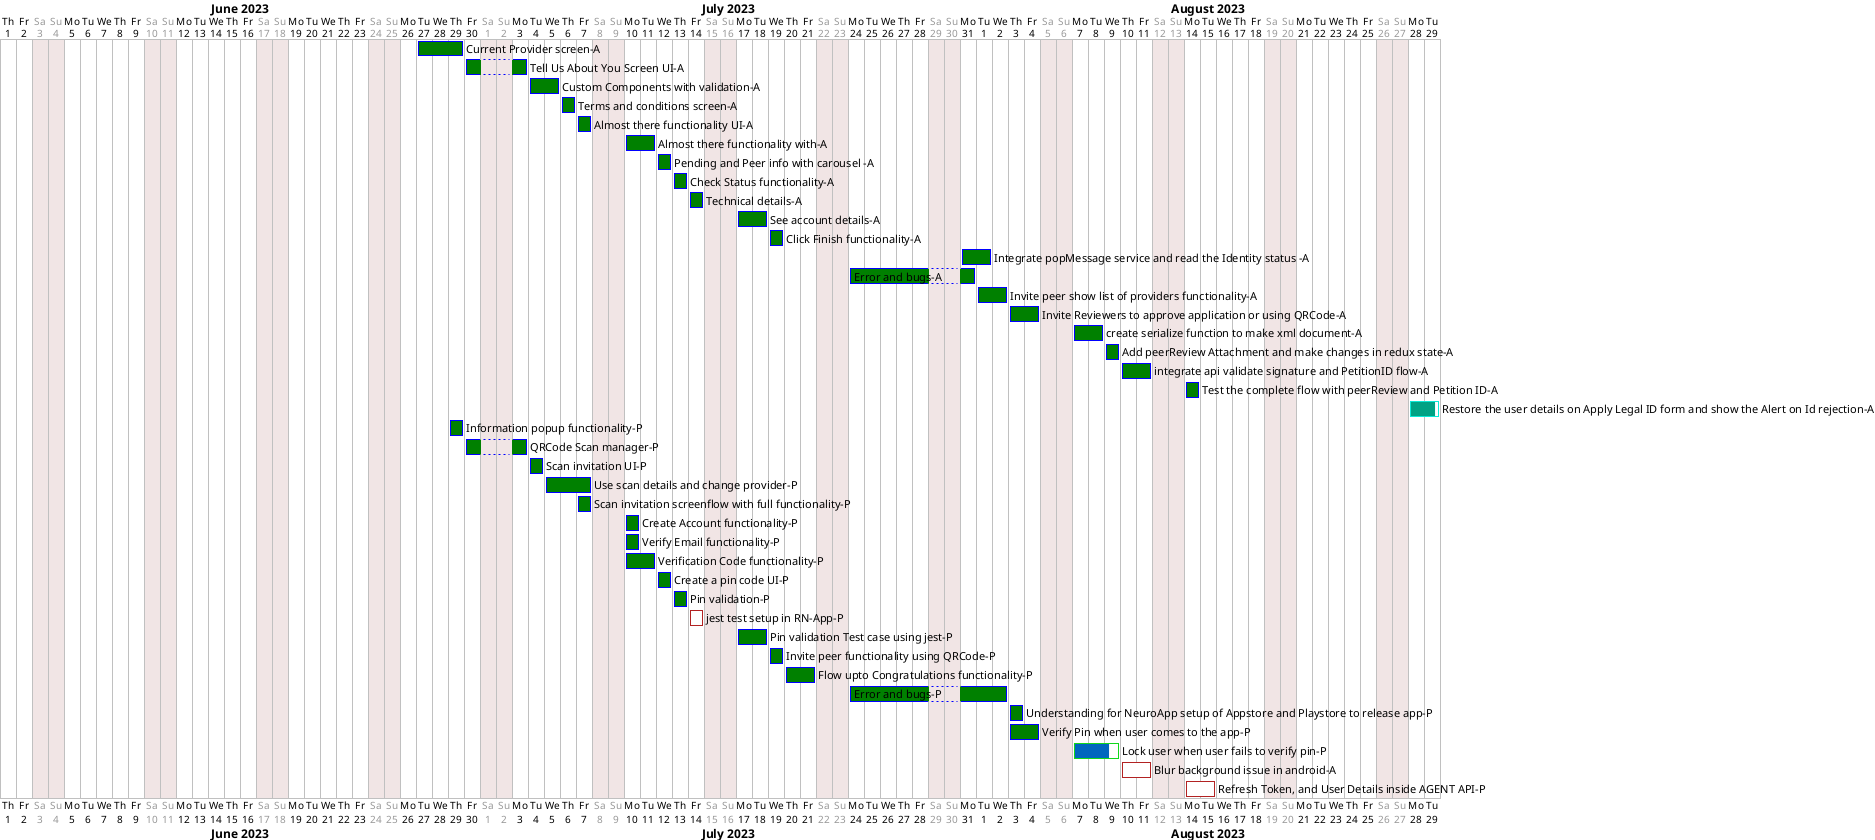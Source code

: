 @startgantt

saturday are closed
sunday are closed


<style>

ganttDiagram {
  task {
    BackGroundColor Green
    LineColor Blue
    unstarted {
      BackGroundColor Fuchsia 
      LineColor FireBrick
    }
  }
}

</style>

Project starts 2023-06-01
[Current Provider screen-A] starts 2023-06-27 and ends 2023-06-29
[Tell Us About You Screen UI-A] starts 2023-06-30 and ends 2023-07-03
[Custom Components with validation-A] starts 2023-07-04 and ends 2023-07-05
[Terms and conditions screen-A] starts 2023-07-06 and ends 2023-07-06
[Almost there functionality UI-A] starts 2023-07-07 and ends 2023-07-07
[Almost there functionality with-A] starts 2023-07-10 and ends 2023-07-11
[Pending and Peer info with carousel -A] starts 2023-07-12 and ends 2023-07-12
[Check Status functionality-A] starts 2023-07-13 and ends 2023-07-13
[Technical details-A] starts 2023-07-14 and ends 2023-07-14
[See account details-A] starts 2023-07-17 and ends 2023-07-18
[Click Finish functionality-A] starts 2023-07-19 and ends 2023-07-19
[Integrate popMessage service and read the Identity status -A] starts 2023-07-31 and ends 2023-08-01
[Error and bugs-A] starts 2023-07-24 and ends 2023-07-31
[Invite peer show list of providers functionality-A] starts 2023-08-01 and ends 2023-08-02
[Invite Reviewers to approve application or using QRCode-A] starts 2023-08-03 and ends 2023-08-04
[create serialize function to make xml document-A] starts 2023-08-07 and ends 2023-08-08
[Add peerReview Attachment and make changes in redux state-A] starts 2023-08-09 and ends 2023-08-09
[integrate api validate signature and PetitionID flow-A] starts 2023-08-10 and ends 2023-08-11
[Test the complete flow with peerReview and Petition ID-A] starts 2023-08-12 and ends 2023-08-14
[Restore the user details on Apply Legal ID form and show the Alert on Id rejection-A] starts 2023-08-28 and ends 2023-08-29

[Current Provider screen-A] is 100% complete
[Tell Us About You Screen UI-A] is 100% complete
[Custom Components with validation-A] is 100% complete
[Terms and conditions screen-A] is 100% complete
[Almost there functionality UI-A] is 100% complete
[Almost there functionality with-A] is 100% complete
[Pending and Peer info with carousel -A] is 100% complete
[Check Status functionality-A] is 100% complete
[Technical details-A] is 100% complete
[See account details-A] is 100% complete
[Click Finish functionality-A] is 100% complete
[Integrate popMessage service and read the Identity status -A] is 100% complete
[Error and bugs-A] is 100% complete
[Invite peer show list of providers functionality-A] is 100% complete
[Invite Reviewers to approve application or using QRCode-A] is 100% complete
[create serialize function to make xml document-A] is 100% complete
[Add peerReview Attachment and make changes in redux state-A] is 100% complete
[Restore the user details on Apply Legal ID form and show the Alert on Id rejection-A] is 90% complete

[Information popup functionality-P] starts 2023-06-29 and ends 2023-06-29
[QRCode Scan manager-P] starts 2023-06-30 and ends 2023-07-03
[Scan invitation UI-P] starts 2023-07-04 and ends 2023-07-04
[Use scan details and change provider-P] starts 2023-07-05 and ends 2023-07-07
[Scan invitation screenflow with full functionality-P] starts 2023-07-07 and ends 2023-07-07
[Create Account functionality-P] starts 2023-07-10 and ends 2023-07-10
[Verify Email functionality-P] starts 2023-07-10 and ends 2023-07-10
[Verification Code functionality-P] starts 2023-07-10 and ends 2023-07-11
[Create a pin code UI-P] starts 2023-07-12 and ends 2023-07-12
[Pin validation-P] starts 2023-07-13 and ends 2023-07-13
[jest test setup in RN-App-P] starts 2023-07-14 and ends 2023-07-14
[Pin validation Test case using jest-P] starts 2023-07-17 and ends 2023-07-18
[Invite peer functionality using QRCode-P] starts 2023-07-19 and ends 2023-07-19
[Flow upto Congratulations functionality-P] starts 2023-07-20 and ends 2023-07-21
[Error and bugs-P] starts 2023-07-24 and ends 2023-08-02
[Understanding for NeuroApp setup of Appstore and Playstore to release app-P] starts 2023-08-03 and ends 2023-08-03
[Verify Pin when user comes to the app-P] starts 2023-08-03 and ends 2023-08-04
[Lock user when user fails to verify pin-P] starts 2023-08-05 and ends 2023-08-09
[Blur background issue in android-A] starts 2023-08-10 and ends 2023-08-11
[Refresh Token, and User Details inside AGENT API-P] starts 2023-08-14 and ends 2023-08-15


[Information popup functionality-P] is 100% complete
[QRCode Scan manager-P] is 100% complete
[Scan invitation UI-P] is 100% complete
[Use scan details and change provider-P] is 100% complete
[Scan invitation screenflow with full functionality-P] is 100% complete
[Create Account functionality-P] is 100% complete
[Verify Email functionality-P] is 100% complete
[Verification Code functionality-P] is 100% complete
[Create a pin code UI-P] is 100% complete
[Pin validation-P] is 100% complete
[jest test setup in RN-App-P] is 1% complete
[Pin validation Test case using jest-P] is 100% complete
[Invite peer functionality using QRCode-P] is 100% complete
[Flow upto Congratulations functionality-P] is 100% complete
[Error and bugs-P] is 100% complete
[Understanding for NeuroApp setup of Appstore and Playstore to release app-P] is 100% complete
[Verify Pin when user comes to the app-P] is 100% complete
[Lock user when user fails to verify pin-P] is 80% complete
[Blur background issue in android-A] is 0% complete
[Refresh Token, and User Details inside AGENT API-P] is 0% complete


@endgantt
